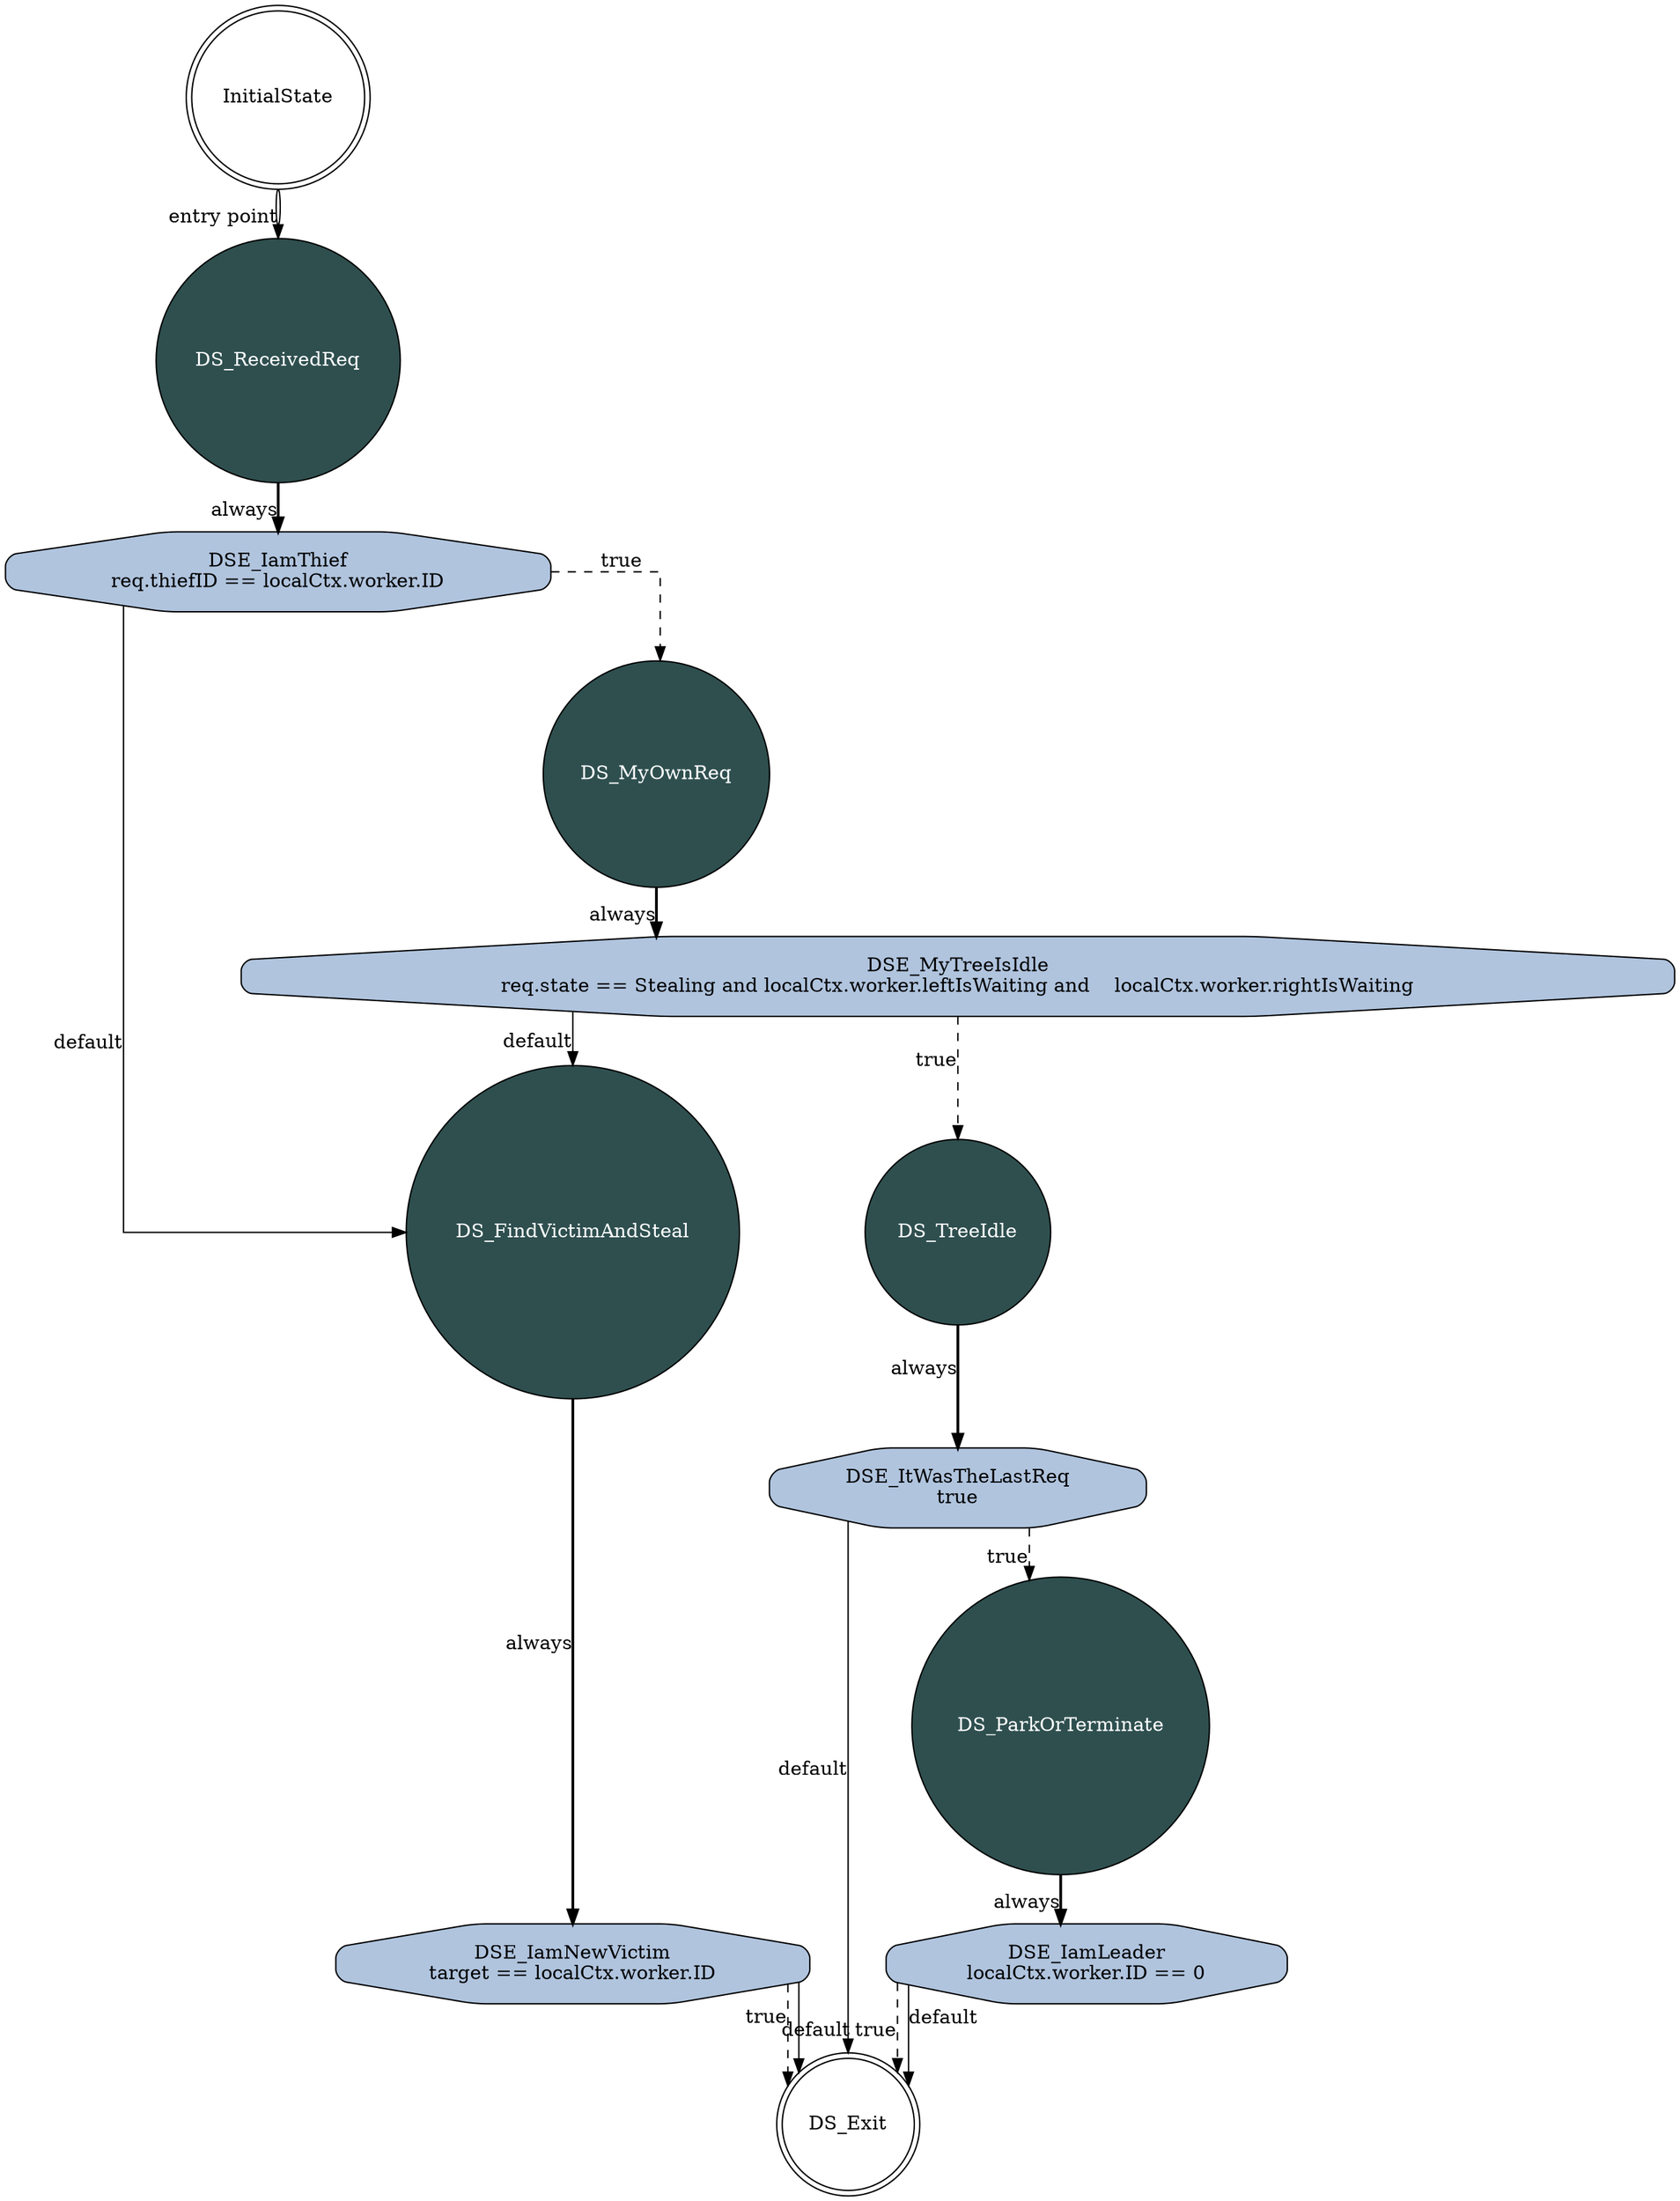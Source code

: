 digraph declineReqFSA{
    splines=ortho;
    node [shape = doublecircle]; InitialState DS_Exit;
    node [shape = circle, fontcolor=white, fillcolor=darkslategrey, style="filled"]; DS_ParkOrTerminate DS_ReceivedReq DS_FindVictimAndSteal DS_MyOwnReq DS_TreeIdle;
    InitialState -> DS_ReceivedReq [color="black:invis:black", xlabel="entry point"];
    node [shape = octagon, fontcolor=black, fillcolor=lightsteelblue, style="rounded,filled"]; DS_ParkOrTerminate_DSE_IamLeader DS_ReceivedReq_DSE_IamThief DS_FindVictimAndSteal_DSE_IamNewVictim DS_MyOwnReq_DSE_MyTreeIsIdle DS_TreeIdle_DSE_ItWasTheLastReq ;
    DS_ParkOrTerminate_DSE_IamLeader [label="DSE_IamLeader\nlocalCtx.worker.ID == 0"];
    DS_ReceivedReq_DSE_IamThief [label="DSE_IamThief\nreq.thiefID == localCtx.worker.ID"];
    DS_FindVictimAndSteal_DSE_IamNewVictim [label="DSE_IamNewVictim\ntarget == localCtx.worker.ID"];
    DS_MyOwnReq_DSE_MyTreeIsIdle [label="DSE_MyTreeIsIdle\nreq.state == Stealing and localCtx.worker.leftIsWaiting and    localCtx.worker.rightIsWaiting"];
    DS_TreeIdle_DSE_ItWasTheLastReq [label="DSE_ItWasTheLastReq\ntrue"];
    DS_ParkOrTerminate -> DS_ParkOrTerminate_DSE_IamLeader[style=bold, xlabel="always"];
    DS_ParkOrTerminate_DSE_IamLeader -> DS_Exit [style=dashed, xlabel="true"];
    DS_ParkOrTerminate_DSE_IamLeader -> DS_Exit [xlabel="default"];
    DS_ReceivedReq -> DS_ReceivedReq_DSE_IamThief[style=bold, xlabel="always"];
    DS_ReceivedReq_DSE_IamThief -> DS_MyOwnReq [style=dashed, xlabel="true"];
    DS_ReceivedReq_DSE_IamThief -> DS_FindVictimAndSteal [xlabel="default"];
    DS_FindVictimAndSteal -> DS_FindVictimAndSteal_DSE_IamNewVictim[style=bold, xlabel="always"];
    DS_FindVictimAndSteal_DSE_IamNewVictim -> DS_Exit [style=dashed, xlabel="true"];
    DS_FindVictimAndSteal_DSE_IamNewVictim -> DS_Exit [xlabel="default"];
    DS_MyOwnReq -> DS_MyOwnReq_DSE_MyTreeIsIdle[style=bold, xlabel="always"];
    DS_MyOwnReq_DSE_MyTreeIsIdle -> DS_TreeIdle [style=dashed, xlabel="true"];
    DS_MyOwnReq_DSE_MyTreeIsIdle -> DS_FindVictimAndSteal [xlabel="default"];
    DS_TreeIdle -> DS_TreeIdle_DSE_ItWasTheLastReq[style=bold, xlabel="always"];
    DS_TreeIdle_DSE_ItWasTheLastReq -> DS_ParkOrTerminate [style=dashed, xlabel="true"];
    DS_TreeIdle_DSE_ItWasTheLastReq -> DS_Exit [xlabel="default"];
}